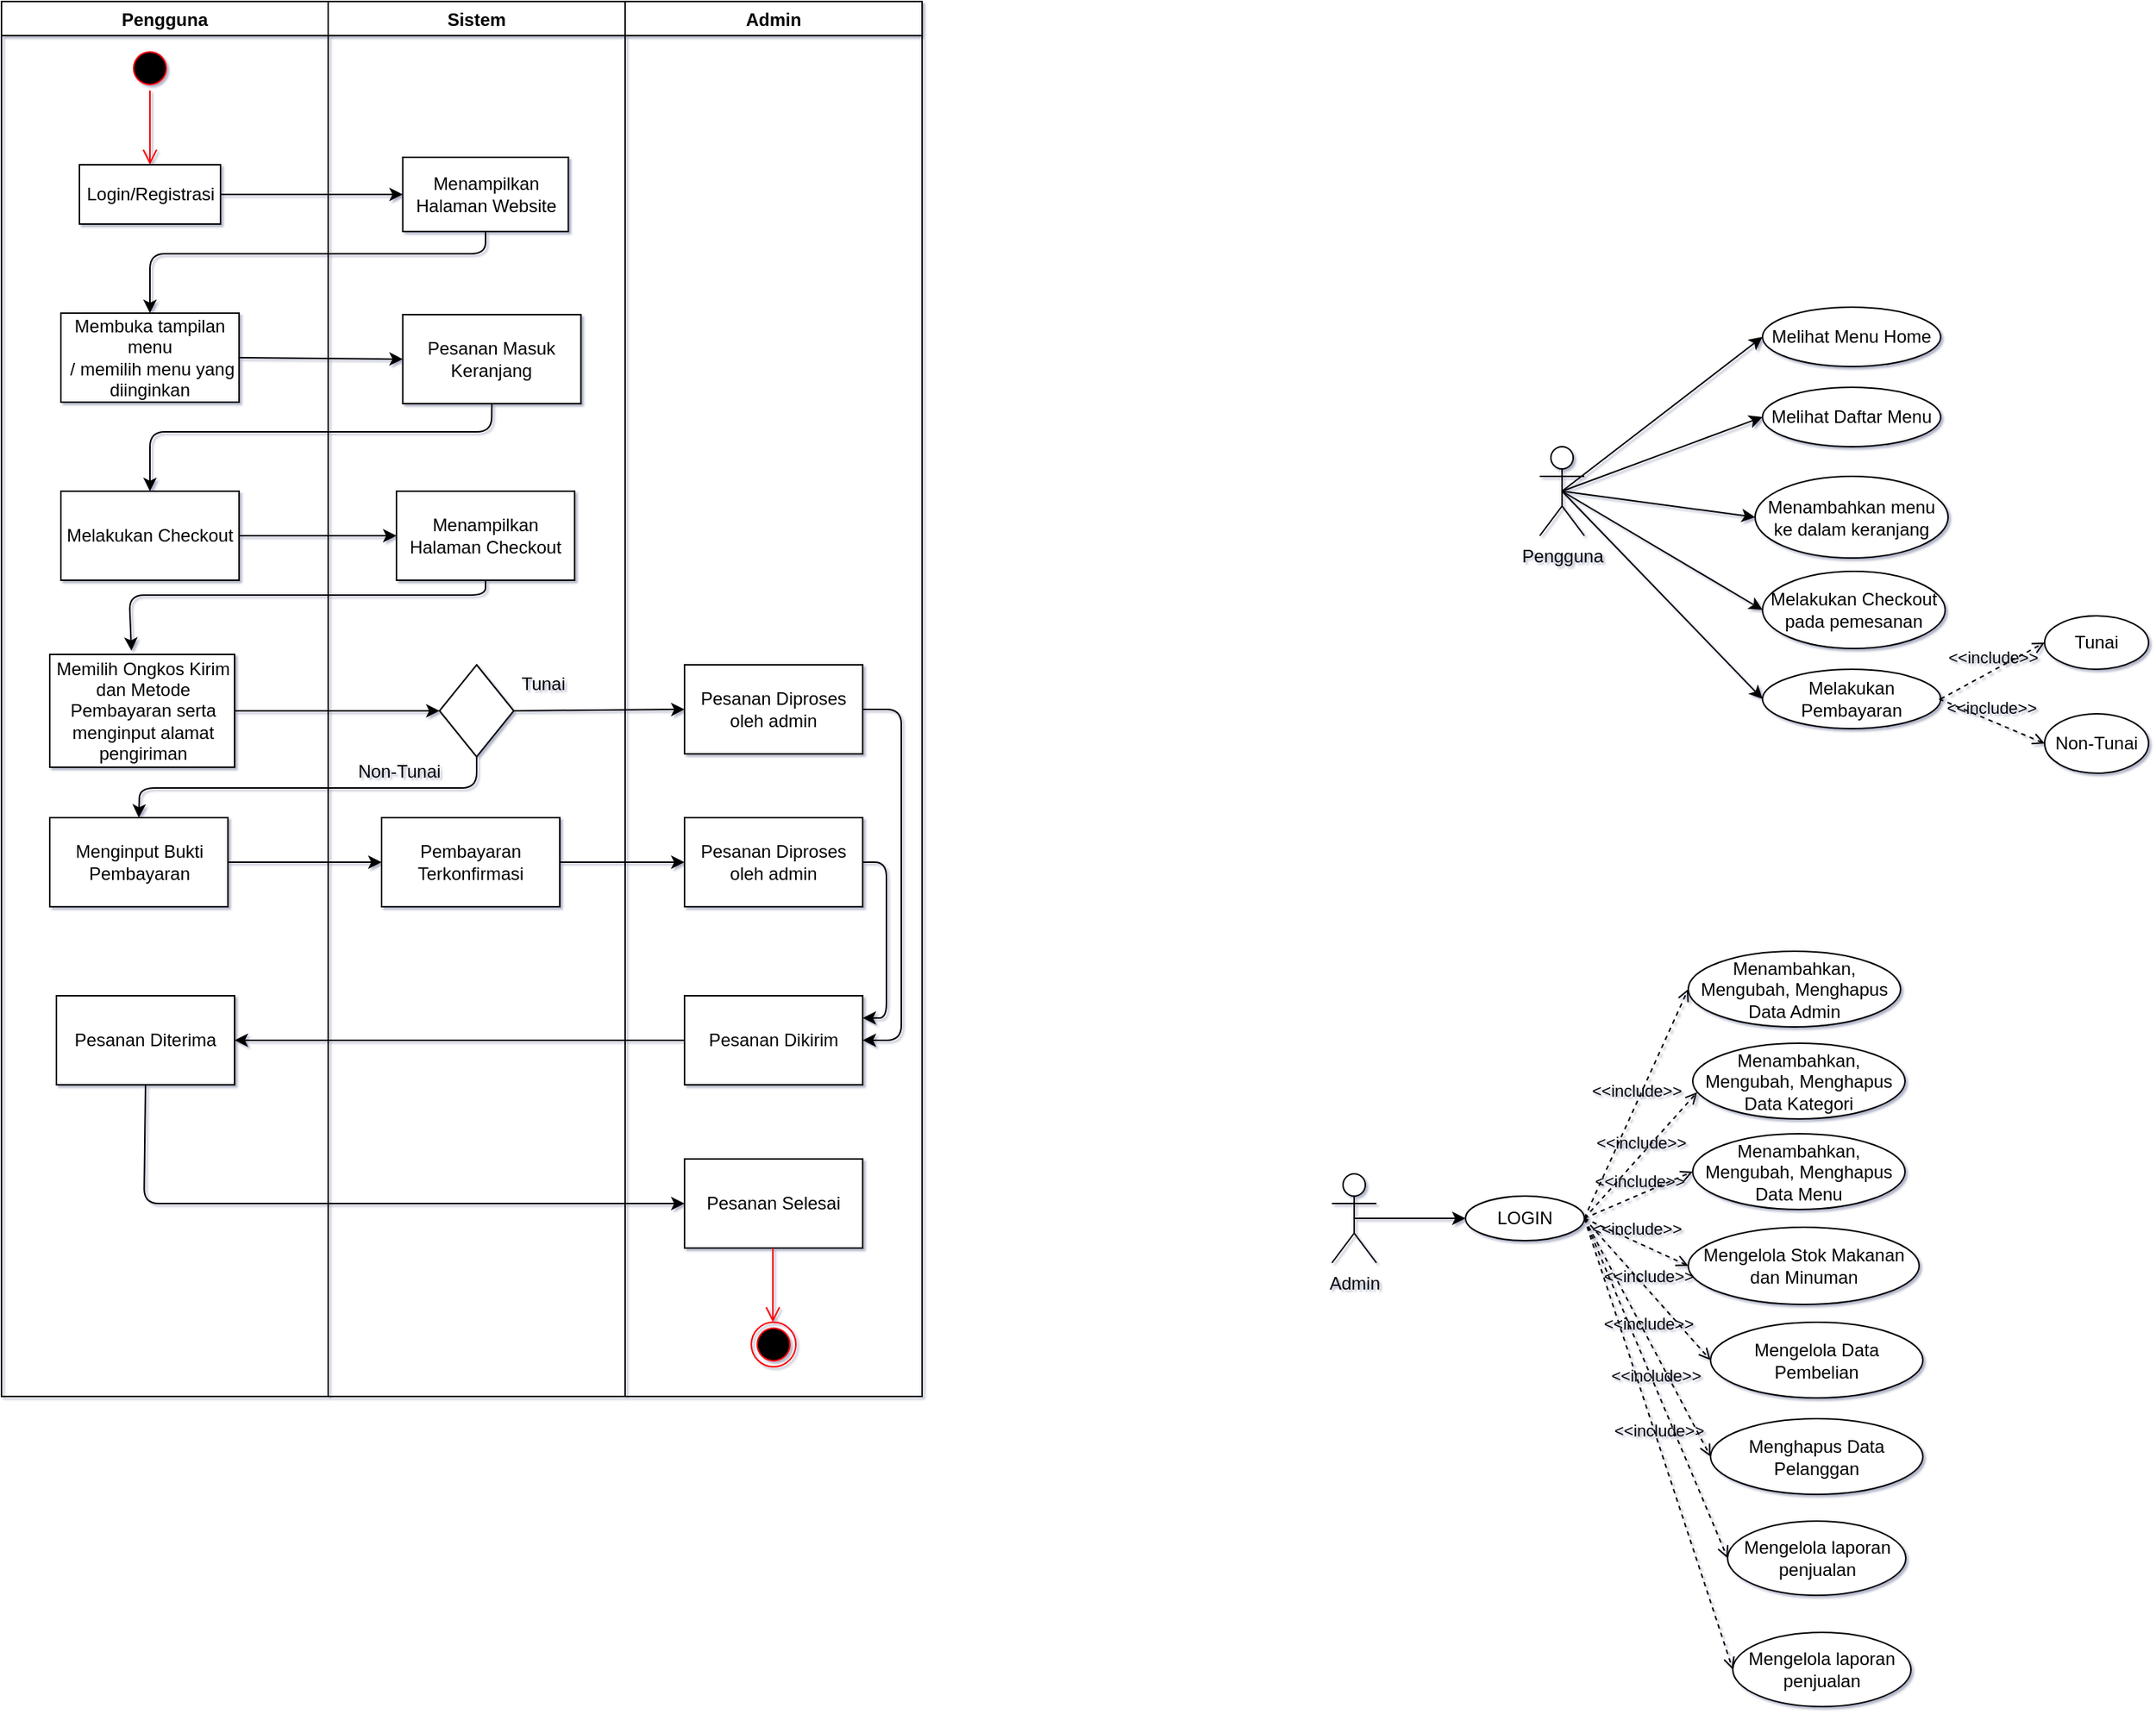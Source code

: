 <mxfile version="13.9.9" type="device"><diagram id="l9xE_aClUZv6BNR_3dwY" name="Page-1"><mxGraphModel dx="1486" dy="1606" grid="1" gridSize="10" guides="1" tooltips="1" connect="1" arrows="1" fold="1" page="0" pageScale="1" pageWidth="850" pageHeight="1100" math="0" shadow="1"><root><mxCell id="0"/><mxCell id="1" parent="0"/><mxCell id="jnRhVW4qFqkfFwR5sRwI-10" value="Pengguna" style="shape=umlActor;verticalLabelPosition=bottom;verticalAlign=top;html=1;outlineConnect=0;" parent="1" vertex="1"><mxGeometry x="940" y="-430" width="30" height="60" as="geometry"/></mxCell><mxCell id="jnRhVW4qFqkfFwR5sRwI-13" value="Admin" style="shape=umlActor;verticalLabelPosition=bottom;verticalAlign=top;html=1;outlineConnect=0;" parent="1" vertex="1"><mxGeometry x="800" y="60" width="30" height="60" as="geometry"/></mxCell><mxCell id="jnRhVW4qFqkfFwR5sRwI-14" value="Melihat Daftar Menu" style="ellipse;whiteSpace=wrap;html=1;" parent="1" vertex="1"><mxGeometry x="1090" y="-470" width="120" height="40" as="geometry"/></mxCell><mxCell id="jnRhVW4qFqkfFwR5sRwI-15" value="Menambahkan menu ke dalam keranjang" style="ellipse;whiteSpace=wrap;html=1;" parent="1" vertex="1"><mxGeometry x="1085" y="-410" width="130" height="55" as="geometry"/></mxCell><mxCell id="jnRhVW4qFqkfFwR5sRwI-16" value="Melakukan Checkout pada pemesanan" style="ellipse;whiteSpace=wrap;html=1;" parent="1" vertex="1"><mxGeometry x="1090" y="-346" width="123" height="52" as="geometry"/></mxCell><mxCell id="jnRhVW4qFqkfFwR5sRwI-17" value="Melakukan Pembayaran" style="ellipse;whiteSpace=wrap;html=1;" parent="1" vertex="1"><mxGeometry x="1090" y="-280" width="120" height="40" as="geometry"/></mxCell><mxCell id="jnRhVW4qFqkfFwR5sRwI-19" value="LOGIN" style="ellipse;whiteSpace=wrap;html=1;" parent="1" vertex="1"><mxGeometry x="890" y="75" width="80" height="30" as="geometry"/></mxCell><mxCell id="jnRhVW4qFqkfFwR5sRwI-20" value="" style="endArrow=classic;html=1;exitX=0.5;exitY=0.5;exitDx=0;exitDy=0;exitPerimeter=0;entryX=0;entryY=0.5;entryDx=0;entryDy=0;" parent="1" source="jnRhVW4qFqkfFwR5sRwI-13" target="jnRhVW4qFqkfFwR5sRwI-19" edge="1"><mxGeometry width="50" height="50" relative="1" as="geometry"><mxPoint x="1170" y="320" as="sourcePoint"/><mxPoint x="1220" y="270" as="targetPoint"/></mxGeometry></mxCell><mxCell id="jnRhVW4qFqkfFwR5sRwI-21" value="Menambahkan, Mengubah, Menghapus Data Admin" style="ellipse;whiteSpace=wrap;html=1;" parent="1" vertex="1"><mxGeometry x="1040" y="-90" width="143" height="51" as="geometry"/></mxCell><mxCell id="jnRhVW4qFqkfFwR5sRwI-24" value="Mengelola Stok Makanan dan Minuman" style="ellipse;whiteSpace=wrap;html=1;" parent="1" vertex="1"><mxGeometry x="1040" y="96" width="155.5" height="52" as="geometry"/></mxCell><mxCell id="jnRhVW4qFqkfFwR5sRwI-25" value="Mengelola laporan penjualan" style="ellipse;whiteSpace=wrap;html=1;" parent="1" vertex="1"><mxGeometry x="1070" y="369" width="120" height="50" as="geometry"/></mxCell><mxCell id="jnRhVW4qFqkfFwR5sRwI-26" value="&amp;lt;&amp;lt;include&amp;gt;&amp;gt;" style="edgeStyle=none;html=1;endArrow=open;verticalAlign=bottom;dashed=1;labelBackgroundColor=none;exitX=1;exitY=0.5;exitDx=0;exitDy=0;entryX=0;entryY=0.5;entryDx=0;entryDy=0;" parent="1" source="jnRhVW4qFqkfFwR5sRwI-19" target="jnRhVW4qFqkfFwR5sRwI-21" edge="1"><mxGeometry width="160" relative="1" as="geometry"><mxPoint x="1110" y="-10" as="sourcePoint"/><mxPoint x="1270" y="-10" as="targetPoint"/></mxGeometry></mxCell><mxCell id="jnRhVW4qFqkfFwR5sRwI-27" value="&amp;lt;&amp;lt;include&amp;gt;&amp;gt;" style="edgeStyle=none;html=1;endArrow=open;verticalAlign=bottom;dashed=1;labelBackgroundColor=none;exitX=1;exitY=0.5;exitDx=0;exitDy=0;entryX=0.021;entryY=0.647;entryDx=0;entryDy=0;entryPerimeter=0;" parent="1" source="jnRhVW4qFqkfFwR5sRwI-19" target="vWbu_SKk0uth1YKiRwd7-8" edge="1"><mxGeometry width="160" relative="1" as="geometry"><mxPoint x="1110" y="-10" as="sourcePoint"/><mxPoint x="1040" as="targetPoint"/></mxGeometry></mxCell><mxCell id="jnRhVW4qFqkfFwR5sRwI-29" value="&amp;lt;&amp;lt;include&amp;gt;&amp;gt;" style="edgeStyle=none;html=1;endArrow=open;verticalAlign=bottom;dashed=1;labelBackgroundColor=none;exitX=1;exitY=0.5;exitDx=0;exitDy=0;entryX=0;entryY=0.5;entryDx=0;entryDy=0;" parent="1" source="jnRhVW4qFqkfFwR5sRwI-19" target="jnRhVW4qFqkfFwR5sRwI-24" edge="1"><mxGeometry width="160" relative="1" as="geometry"><mxPoint x="1110" y="-10" as="sourcePoint"/><mxPoint x="1270" y="-10" as="targetPoint"/></mxGeometry></mxCell><mxCell id="jnRhVW4qFqkfFwR5sRwI-30" value="&amp;lt;&amp;lt;include&amp;gt;&amp;gt;" style="edgeStyle=none;html=1;endArrow=open;verticalAlign=bottom;dashed=1;labelBackgroundColor=none;exitX=1;exitY=0.5;exitDx=0;exitDy=0;entryX=0;entryY=0.5;entryDx=0;entryDy=0;" parent="1" source="jnRhVW4qFqkfFwR5sRwI-19" target="jnRhVW4qFqkfFwR5sRwI-25" edge="1"><mxGeometry width="160" relative="1" as="geometry"><mxPoint x="1110" y="-10" as="sourcePoint"/><mxPoint x="1040" y="210" as="targetPoint"/></mxGeometry></mxCell><mxCell id="jnRhVW4qFqkfFwR5sRwI-50" value="Tunai" style="ellipse;whiteSpace=wrap;html=1;" parent="1" vertex="1"><mxGeometry x="1280" y="-316" width="70" height="36" as="geometry"/></mxCell><mxCell id="jnRhVW4qFqkfFwR5sRwI-51" value="Non-Tunai" style="ellipse;whiteSpace=wrap;html=1;" parent="1" vertex="1"><mxGeometry x="1280" y="-250" width="70" height="40" as="geometry"/></mxCell><mxCell id="jnRhVW4qFqkfFwR5sRwI-52" value="&amp;lt;&amp;lt;include&amp;gt;&amp;gt;" style="edgeStyle=none;html=1;endArrow=open;verticalAlign=bottom;dashed=1;labelBackgroundColor=none;exitX=1;exitY=0.5;exitDx=0;exitDy=0;entryX=0;entryY=0.5;entryDx=0;entryDy=0;" parent="1" source="jnRhVW4qFqkfFwR5sRwI-17" target="jnRhVW4qFqkfFwR5sRwI-50" edge="1"><mxGeometry width="160" relative="1" as="geometry"><mxPoint x="1200" y="-380" as="sourcePoint"/><mxPoint x="1360" y="-380" as="targetPoint"/></mxGeometry></mxCell><mxCell id="jnRhVW4qFqkfFwR5sRwI-53" value="&amp;lt;&amp;lt;include&amp;gt;&amp;gt;" style="edgeStyle=none;html=1;endArrow=open;verticalAlign=bottom;dashed=1;labelBackgroundColor=none;entryX=0;entryY=0.5;entryDx=0;entryDy=0;" parent="1" target="jnRhVW4qFqkfFwR5sRwI-51" edge="1"><mxGeometry width="160" relative="1" as="geometry"><mxPoint x="1209" y="-260" as="sourcePoint"/><mxPoint x="1360" y="-380" as="targetPoint"/></mxGeometry></mxCell><mxCell id="jnRhVW4qFqkfFwR5sRwI-60" value="Pengguna" style="swimlane;" parent="1" vertex="1"><mxGeometry x="-96" y="-730" width="220" height="940" as="geometry"/></mxCell><mxCell id="jnRhVW4qFqkfFwR5sRwI-61" value="" style="ellipse;html=1;shape=startState;fillColor=#000000;strokeColor=#ff0000;" parent="jnRhVW4qFqkfFwR5sRwI-60" vertex="1"><mxGeometry x="85" y="30" width="30" height="30" as="geometry"/></mxCell><mxCell id="jnRhVW4qFqkfFwR5sRwI-62" value="" style="edgeStyle=orthogonalEdgeStyle;html=1;verticalAlign=bottom;endArrow=open;endSize=8;strokeColor=#ff0000;" parent="jnRhVW4qFqkfFwR5sRwI-60" source="jnRhVW4qFqkfFwR5sRwI-61" edge="1"><mxGeometry relative="1" as="geometry"><mxPoint x="100" y="110" as="targetPoint"/></mxGeometry></mxCell><mxCell id="jnRhVW4qFqkfFwR5sRwI-63" value="Login/Registrasi" style="html=1;" parent="jnRhVW4qFqkfFwR5sRwI-60" vertex="1"><mxGeometry x="52.5" y="110" width="95" height="40" as="geometry"/></mxCell><mxCell id="jnRhVW4qFqkfFwR5sRwI-74" value="Membuka tampilan menu&lt;br&gt;&amp;nbsp;/ memilih menu yang diinginkan" style="rounded=0;whiteSpace=wrap;html=1;" parent="jnRhVW4qFqkfFwR5sRwI-60" vertex="1"><mxGeometry x="40" y="210" width="120" height="60" as="geometry"/></mxCell><mxCell id="jnRhVW4qFqkfFwR5sRwI-76" value="Melakukan Checkout" style="rounded=0;whiteSpace=wrap;html=1;" parent="jnRhVW4qFqkfFwR5sRwI-60" vertex="1"><mxGeometry x="40" y="330" width="120" height="60" as="geometry"/></mxCell><mxCell id="jnRhVW4qFqkfFwR5sRwI-84" value="Memilih Ongkos Kirim dan Metode Pembayaran serta menginput alamat pengiriman" style="rounded=0;whiteSpace=wrap;html=1;" parent="jnRhVW4qFqkfFwR5sRwI-60" vertex="1"><mxGeometry x="32.5" y="440" width="124.5" height="76" as="geometry"/></mxCell><mxCell id="vWbu_SKk0uth1YKiRwd7-19" value="Menginput Bukti Pembayaran" style="rounded=0;whiteSpace=wrap;html=1;" vertex="1" parent="jnRhVW4qFqkfFwR5sRwI-60"><mxGeometry x="32.5" y="550" width="120" height="60" as="geometry"/></mxCell><mxCell id="vWbu_SKk0uth1YKiRwd7-30" value="Pesanan Diterima" style="rounded=0;whiteSpace=wrap;html=1;" vertex="1" parent="jnRhVW4qFqkfFwR5sRwI-60"><mxGeometry x="37" y="670" width="120" height="60" as="geometry"/></mxCell><mxCell id="jnRhVW4qFqkfFwR5sRwI-64" value="Sistem" style="swimlane;" parent="1" vertex="1"><mxGeometry x="124" y="-730" width="200" height="940" as="geometry"/></mxCell><mxCell id="jnRhVW4qFqkfFwR5sRwI-72" value="Menampilkan &lt;br&gt;Halaman Website" style="html=1;" parent="jnRhVW4qFqkfFwR5sRwI-64" vertex="1"><mxGeometry x="50.25" y="105" width="111.5" height="50" as="geometry"/></mxCell><mxCell id="jnRhVW4qFqkfFwR5sRwI-75" value="Pesanan Masuk Keranjang" style="rounded=0;whiteSpace=wrap;html=1;" parent="jnRhVW4qFqkfFwR5sRwI-64" vertex="1"><mxGeometry x="50.25" y="211" width="120" height="60" as="geometry"/></mxCell><mxCell id="jnRhVW4qFqkfFwR5sRwI-77" value="Menampilkan Halaman Checkout" style="rounded=0;whiteSpace=wrap;html=1;" parent="jnRhVW4qFqkfFwR5sRwI-64" vertex="1"><mxGeometry x="46" y="330" width="120" height="60" as="geometry"/></mxCell><mxCell id="vWbu_SKk0uth1YKiRwd7-18" value="" style="rhombus;whiteSpace=wrap;html=1;" vertex="1" parent="jnRhVW4qFqkfFwR5sRwI-64"><mxGeometry x="75" y="447" width="50" height="62" as="geometry"/></mxCell><mxCell id="vWbu_SKk0uth1YKiRwd7-23" value="Tunai" style="text;html=1;strokeColor=none;fillColor=none;align=center;verticalAlign=middle;whiteSpace=wrap;rounded=0;" vertex="1" parent="jnRhVW4qFqkfFwR5sRwI-64"><mxGeometry x="125" y="450" width="40" height="20" as="geometry"/></mxCell><mxCell id="vWbu_SKk0uth1YKiRwd7-24" value="Non-Tunai" style="text;html=1;strokeColor=none;fillColor=none;align=center;verticalAlign=middle;whiteSpace=wrap;rounded=0;" vertex="1" parent="jnRhVW4qFqkfFwR5sRwI-64"><mxGeometry x="16" y="509" width="64" height="20" as="geometry"/></mxCell><mxCell id="vWbu_SKk0uth1YKiRwd7-26" value="Pembayaran Terkonfirmasi" style="rounded=0;whiteSpace=wrap;html=1;" vertex="1" parent="jnRhVW4qFqkfFwR5sRwI-64"><mxGeometry x="36" y="550" width="120" height="60" as="geometry"/></mxCell><mxCell id="jnRhVW4qFqkfFwR5sRwI-68" value="Admin" style="swimlane;" parent="1" vertex="1"><mxGeometry x="324" y="-730" width="200" height="940" as="geometry"/></mxCell><mxCell id="vWbu_SKk0uth1YKiRwd7-20" value="Pesanan Diproses oleh admin" style="rounded=0;whiteSpace=wrap;html=1;" vertex="1" parent="jnRhVW4qFqkfFwR5sRwI-68"><mxGeometry x="40" y="447" width="120" height="60" as="geometry"/></mxCell><mxCell id="vWbu_SKk0uth1YKiRwd7-25" value="Pesanan Diproses oleh admin" style="rounded=0;whiteSpace=wrap;html=1;" vertex="1" parent="jnRhVW4qFqkfFwR5sRwI-68"><mxGeometry x="40" y="550" width="120" height="60" as="geometry"/></mxCell><mxCell id="vWbu_SKk0uth1YKiRwd7-29" value="Pesanan Dikirim" style="rounded=0;whiteSpace=wrap;html=1;" vertex="1" parent="jnRhVW4qFqkfFwR5sRwI-68"><mxGeometry x="40" y="670" width="120" height="60" as="geometry"/></mxCell><mxCell id="vWbu_SKk0uth1YKiRwd7-31" value="Pesanan Selesai" style="rounded=0;whiteSpace=wrap;html=1;" vertex="1" parent="jnRhVW4qFqkfFwR5sRwI-68"><mxGeometry x="40" y="780" width="120" height="60" as="geometry"/></mxCell><mxCell id="vWbu_SKk0uth1YKiRwd7-32" value="" style="endArrow=classic;html=1;exitX=1;exitY=0.5;exitDx=0;exitDy=0;entryX=1;entryY=0.5;entryDx=0;entryDy=0;" edge="1" parent="jnRhVW4qFqkfFwR5sRwI-68" source="vWbu_SKk0uth1YKiRwd7-20" target="vWbu_SKk0uth1YKiRwd7-29"><mxGeometry width="50" height="50" relative="1" as="geometry"><mxPoint x="-4" y="620" as="sourcePoint"/><mxPoint x="164" y="708" as="targetPoint"/><Array as="points"><mxPoint x="186" y="477"/><mxPoint x="186" y="700"/></Array></mxGeometry></mxCell><mxCell id="vWbu_SKk0uth1YKiRwd7-33" value="" style="endArrow=classic;html=1;exitX=1;exitY=0.5;exitDx=0;exitDy=0;entryX=1;entryY=0.25;entryDx=0;entryDy=0;" edge="1" parent="jnRhVW4qFqkfFwR5sRwI-68" source="vWbu_SKk0uth1YKiRwd7-25" target="vWbu_SKk0uth1YKiRwd7-29"><mxGeometry width="50" height="50" relative="1" as="geometry"><mxPoint x="-4" y="620" as="sourcePoint"/><mxPoint x="46" y="570" as="targetPoint"/><Array as="points"><mxPoint x="176" y="580"/><mxPoint x="176" y="685"/></Array></mxGeometry></mxCell><mxCell id="vWbu_SKk0uth1YKiRwd7-36" value="" style="ellipse;html=1;shape=endState;fillColor=#000000;strokeColor=#ff0000;" vertex="1" parent="jnRhVW4qFqkfFwR5sRwI-68"><mxGeometry x="85" y="890" width="30" height="30" as="geometry"/></mxCell><mxCell id="vWbu_SKk0uth1YKiRwd7-37" value="" style="edgeStyle=orthogonalEdgeStyle;html=1;verticalAlign=bottom;endArrow=open;endSize=8;strokeColor=#ff0000;" edge="1" parent="jnRhVW4qFqkfFwR5sRwI-68" source="vWbu_SKk0uth1YKiRwd7-31"><mxGeometry relative="1" as="geometry"><mxPoint x="99.5" y="890" as="targetPoint"/><mxPoint x="99.5" y="840" as="sourcePoint"/></mxGeometry></mxCell><mxCell id="jnRhVW4qFqkfFwR5sRwI-78" value="" style="endArrow=classic;html=1;exitX=1;exitY=0.5;exitDx=0;exitDy=0;entryX=0;entryY=0.5;entryDx=0;entryDy=0;" parent="1" source="jnRhVW4qFqkfFwR5sRwI-63" target="jnRhVW4qFqkfFwR5sRwI-72" edge="1"><mxGeometry width="50" height="50" relative="1" as="geometry"><mxPoint x="180" y="-380" as="sourcePoint"/><mxPoint x="230" y="-430" as="targetPoint"/></mxGeometry></mxCell><mxCell id="jnRhVW4qFqkfFwR5sRwI-79" value="" style="endArrow=classic;html=1;exitX=0.5;exitY=1;exitDx=0;exitDy=0;entryX=0.5;entryY=0;entryDx=0;entryDy=0;" parent="1" source="jnRhVW4qFqkfFwR5sRwI-72" target="jnRhVW4qFqkfFwR5sRwI-74" edge="1"><mxGeometry width="50" height="50" relative="1" as="geometry"><mxPoint x="180" y="-380" as="sourcePoint"/><mxPoint x="230" y="-430" as="targetPoint"/><Array as="points"><mxPoint x="230" y="-560"/><mxPoint x="4" y="-560"/></Array></mxGeometry></mxCell><mxCell id="jnRhVW4qFqkfFwR5sRwI-80" value="" style="endArrow=classic;html=1;exitX=1;exitY=0.5;exitDx=0;exitDy=0;entryX=0;entryY=0.5;entryDx=0;entryDy=0;" parent="1" source="jnRhVW4qFqkfFwR5sRwI-74" target="jnRhVW4qFqkfFwR5sRwI-75" edge="1"><mxGeometry width="50" height="50" relative="1" as="geometry"><mxPoint x="180" y="-380" as="sourcePoint"/><mxPoint x="230" y="-430" as="targetPoint"/></mxGeometry></mxCell><mxCell id="jnRhVW4qFqkfFwR5sRwI-81" value="" style="endArrow=classic;html=1;exitX=0.5;exitY=1;exitDx=0;exitDy=0;entryX=0.5;entryY=0;entryDx=0;entryDy=0;" parent="1" source="jnRhVW4qFqkfFwR5sRwI-75" target="jnRhVW4qFqkfFwR5sRwI-76" edge="1"><mxGeometry width="50" height="50" relative="1" as="geometry"><mxPoint x="180" y="-380" as="sourcePoint"/><mxPoint x="230" y="-430" as="targetPoint"/><Array as="points"><mxPoint x="234" y="-440"/><mxPoint x="4" y="-440"/></Array></mxGeometry></mxCell><mxCell id="jnRhVW4qFqkfFwR5sRwI-82" value="" style="endArrow=classic;html=1;exitX=1;exitY=0.5;exitDx=0;exitDy=0;entryX=0;entryY=0.5;entryDx=0;entryDy=0;" parent="1" source="jnRhVW4qFqkfFwR5sRwI-76" target="jnRhVW4qFqkfFwR5sRwI-77" edge="1"><mxGeometry width="50" height="50" relative="1" as="geometry"><mxPoint x="180" y="-380" as="sourcePoint"/><mxPoint x="230" y="-430" as="targetPoint"/></mxGeometry></mxCell><mxCell id="jnRhVW4qFqkfFwR5sRwI-83" value="" style="endArrow=classic;html=1;exitX=0.5;exitY=1;exitDx=0;exitDy=0;entryX=0.442;entryY=-0.033;entryDx=0;entryDy=0;entryPerimeter=0;" parent="1" source="jnRhVW4qFqkfFwR5sRwI-77" target="jnRhVW4qFqkfFwR5sRwI-84" edge="1"><mxGeometry width="50" height="50" relative="1" as="geometry"><mxPoint x="415" y="-340" as="sourcePoint"/><mxPoint x="220" y="-260" as="targetPoint"/><Array as="points"><mxPoint x="230" y="-330"/><mxPoint x="-10" y="-330"/></Array></mxGeometry></mxCell><mxCell id="jnRhVW4qFqkfFwR5sRwI-87" value="" style="endArrow=classic;html=1;exitX=1;exitY=0.5;exitDx=0;exitDy=0;entryX=0;entryY=0.5;entryDx=0;entryDy=0;" parent="1" source="jnRhVW4qFqkfFwR5sRwI-84" target="vWbu_SKk0uth1YKiRwd7-18" edge="1"><mxGeometry width="50" height="50" relative="1" as="geometry"><mxPoint x="180" y="-400" as="sourcePoint"/><mxPoint x="162" y="-252" as="targetPoint"/></mxGeometry></mxCell><mxCell id="vWbu_SKk0uth1YKiRwd7-1" value="Melihat Menu Home" style="ellipse;whiteSpace=wrap;html=1;" vertex="1" parent="1"><mxGeometry x="1090" y="-524" width="120" height="40" as="geometry"/></mxCell><mxCell id="vWbu_SKk0uth1YKiRwd7-3" value="" style="endArrow=classic;html=1;exitX=0.5;exitY=0.5;exitDx=0;exitDy=0;exitPerimeter=0;entryX=0;entryY=0.5;entryDx=0;entryDy=0;" edge="1" parent="1" source="jnRhVW4qFqkfFwR5sRwI-10" target="vWbu_SKk0uth1YKiRwd7-1"><mxGeometry width="50" height="50" relative="1" as="geometry"><mxPoint x="1073" y="-109" as="sourcePoint"/><mxPoint x="1123" y="-159" as="targetPoint"/></mxGeometry></mxCell><mxCell id="vWbu_SKk0uth1YKiRwd7-4" value="" style="endArrow=classic;html=1;entryX=0;entryY=0.5;entryDx=0;entryDy=0;exitX=0.5;exitY=0.5;exitDx=0;exitDy=0;exitPerimeter=0;" edge="1" parent="1" source="jnRhVW4qFqkfFwR5sRwI-10" target="jnRhVW4qFqkfFwR5sRwI-14"><mxGeometry width="50" height="50" relative="1" as="geometry"><mxPoint x="904" y="-414" as="sourcePoint"/><mxPoint x="1123" y="-159" as="targetPoint"/></mxGeometry></mxCell><mxCell id="vWbu_SKk0uth1YKiRwd7-5" value="" style="endArrow=classic;html=1;exitX=0.5;exitY=0.5;exitDx=0;exitDy=0;exitPerimeter=0;entryX=0;entryY=0.5;entryDx=0;entryDy=0;" edge="1" parent="1" source="jnRhVW4qFqkfFwR5sRwI-10" target="jnRhVW4qFqkfFwR5sRwI-15"><mxGeometry width="50" height="50" relative="1" as="geometry"><mxPoint x="1073" y="-109" as="sourcePoint"/><mxPoint x="1123" y="-159" as="targetPoint"/></mxGeometry></mxCell><mxCell id="vWbu_SKk0uth1YKiRwd7-6" value="" style="endArrow=classic;html=1;exitX=0.5;exitY=0.5;exitDx=0;exitDy=0;exitPerimeter=0;entryX=0;entryY=0.5;entryDx=0;entryDy=0;" edge="1" parent="1" source="jnRhVW4qFqkfFwR5sRwI-10" target="jnRhVW4qFqkfFwR5sRwI-16"><mxGeometry width="50" height="50" relative="1" as="geometry"><mxPoint x="1073" y="-109" as="sourcePoint"/><mxPoint x="1123" y="-159" as="targetPoint"/></mxGeometry></mxCell><mxCell id="vWbu_SKk0uth1YKiRwd7-7" value="" style="endArrow=classic;html=1;exitX=0.5;exitY=0.5;exitDx=0;exitDy=0;exitPerimeter=0;entryX=0;entryY=0.5;entryDx=0;entryDy=0;" edge="1" parent="1" source="jnRhVW4qFqkfFwR5sRwI-10" target="jnRhVW4qFqkfFwR5sRwI-17"><mxGeometry width="50" height="50" relative="1" as="geometry"><mxPoint x="1073" y="-109" as="sourcePoint"/><mxPoint x="1123" y="-159" as="targetPoint"/></mxGeometry></mxCell><mxCell id="vWbu_SKk0uth1YKiRwd7-8" value="Menambahkan, Mengubah, Menghapus Data Kategori" style="ellipse;whiteSpace=wrap;html=1;" vertex="1" parent="1"><mxGeometry x="1043" y="-28" width="143" height="51" as="geometry"/></mxCell><mxCell id="vWbu_SKk0uth1YKiRwd7-9" value="Menambahkan, Mengubah, Menghapus Data Menu" style="ellipse;whiteSpace=wrap;html=1;" vertex="1" parent="1"><mxGeometry x="1043" y="33" width="143" height="51" as="geometry"/></mxCell><mxCell id="vWbu_SKk0uth1YKiRwd7-10" value="Mengelola Data Pembelian" style="ellipse;whiteSpace=wrap;html=1;" vertex="1" parent="1"><mxGeometry x="1055" y="160" width="143" height="51" as="geometry"/></mxCell><mxCell id="vWbu_SKk0uth1YKiRwd7-11" value="Menghapus Data Pelanggan" style="ellipse;whiteSpace=wrap;html=1;" vertex="1" parent="1"><mxGeometry x="1055" y="225" width="143" height="51" as="geometry"/></mxCell><mxCell id="vWbu_SKk0uth1YKiRwd7-12" value="Mengelola laporan penjualan" style="ellipse;whiteSpace=wrap;html=1;" vertex="1" parent="1"><mxGeometry x="1066.5" y="294" width="120" height="50" as="geometry"/></mxCell><mxCell id="vWbu_SKk0uth1YKiRwd7-13" value="&amp;lt;&amp;lt;include&amp;gt;&amp;gt;" style="edgeStyle=none;html=1;endArrow=open;verticalAlign=bottom;dashed=1;labelBackgroundColor=none;exitX=1;exitY=0.5;exitDx=0;exitDy=0;entryX=0;entryY=0.5;entryDx=0;entryDy=0;" edge="1" parent="1" source="jnRhVW4qFqkfFwR5sRwI-19" target="vWbu_SKk0uth1YKiRwd7-9"><mxGeometry width="160" relative="1" as="geometry"><mxPoint x="1167" y="52" as="sourcePoint"/><mxPoint x="1327" y="52" as="targetPoint"/></mxGeometry></mxCell><mxCell id="vWbu_SKk0uth1YKiRwd7-14" value="&amp;lt;&amp;lt;include&amp;gt;&amp;gt;" style="edgeStyle=none;html=1;endArrow=open;verticalAlign=bottom;dashed=1;labelBackgroundColor=none;exitX=1;exitY=0.5;exitDx=0;exitDy=0;entryX=0;entryY=0.5;entryDx=0;entryDy=0;" edge="1" parent="1" source="jnRhVW4qFqkfFwR5sRwI-19" target="vWbu_SKk0uth1YKiRwd7-10"><mxGeometry width="160" relative="1" as="geometry"><mxPoint x="1167" y="52" as="sourcePoint"/><mxPoint x="1309" y="232" as="targetPoint"/></mxGeometry></mxCell><mxCell id="vWbu_SKk0uth1YKiRwd7-15" value="&amp;lt;&amp;lt;include&amp;gt;&amp;gt;" style="edgeStyle=none;html=1;endArrow=open;verticalAlign=bottom;dashed=1;labelBackgroundColor=none;exitX=1;exitY=0.5;exitDx=0;exitDy=0;entryX=0;entryY=0.5;entryDx=0;entryDy=0;" edge="1" parent="1" source="jnRhVW4qFqkfFwR5sRwI-19" target="vWbu_SKk0uth1YKiRwd7-12"><mxGeometry width="160" relative="1" as="geometry"><mxPoint x="1167" y="52" as="sourcePoint"/><mxPoint x="1327" y="52" as="targetPoint"/></mxGeometry></mxCell><mxCell id="vWbu_SKk0uth1YKiRwd7-16" value="&amp;lt;&amp;lt;include&amp;gt;&amp;gt;" style="edgeStyle=none;html=1;endArrow=open;verticalAlign=bottom;dashed=1;labelBackgroundColor=none;exitX=1;exitY=0.5;exitDx=0;exitDy=0;entryX=0;entryY=0.5;entryDx=0;entryDy=0;" edge="1" parent="1" source="jnRhVW4qFqkfFwR5sRwI-19" target="vWbu_SKk0uth1YKiRwd7-11"><mxGeometry width="160" relative="1" as="geometry"><mxPoint x="1167" y="52" as="sourcePoint"/><mxPoint x="1327" y="52" as="targetPoint"/></mxGeometry></mxCell><mxCell id="vWbu_SKk0uth1YKiRwd7-21" value="" style="endArrow=classic;html=1;exitX=1;exitY=0.5;exitDx=0;exitDy=0;entryX=0;entryY=0.5;entryDx=0;entryDy=0;" edge="1" parent="1" source="vWbu_SKk0uth1YKiRwd7-18" target="vWbu_SKk0uth1YKiRwd7-20"><mxGeometry width="50" height="50" relative="1" as="geometry"><mxPoint x="320" y="-190" as="sourcePoint"/><mxPoint x="370" y="-240" as="targetPoint"/></mxGeometry></mxCell><mxCell id="vWbu_SKk0uth1YKiRwd7-22" value="" style="endArrow=classic;html=1;exitX=0.5;exitY=1;exitDx=0;exitDy=0;entryX=0.5;entryY=0;entryDx=0;entryDy=0;" edge="1" parent="1" source="vWbu_SKk0uth1YKiRwd7-18" target="vWbu_SKk0uth1YKiRwd7-19"><mxGeometry width="50" height="50" relative="1" as="geometry"><mxPoint x="320" y="-190" as="sourcePoint"/><mxPoint x="370" y="-240" as="targetPoint"/><Array as="points"><mxPoint x="224" y="-200"/><mxPoint x="-3" y="-200"/></Array></mxGeometry></mxCell><mxCell id="vWbu_SKk0uth1YKiRwd7-27" value="" style="endArrow=classic;html=1;exitX=1;exitY=0.5;exitDx=0;exitDy=0;" edge="1" parent="1" source="vWbu_SKk0uth1YKiRwd7-19" target="vWbu_SKk0uth1YKiRwd7-26"><mxGeometry width="50" height="50" relative="1" as="geometry"><mxPoint x="320" y="-310" as="sourcePoint"/><mxPoint x="370" y="-360" as="targetPoint"/></mxGeometry></mxCell><mxCell id="vWbu_SKk0uth1YKiRwd7-28" value="" style="endArrow=classic;html=1;exitX=1;exitY=0.5;exitDx=0;exitDy=0;entryX=0;entryY=0.5;entryDx=0;entryDy=0;" edge="1" parent="1" source="vWbu_SKk0uth1YKiRwd7-26" target="vWbu_SKk0uth1YKiRwd7-25"><mxGeometry width="50" height="50" relative="1" as="geometry"><mxPoint x="320" y="-310" as="sourcePoint"/><mxPoint x="370" y="-360" as="targetPoint"/></mxGeometry></mxCell><mxCell id="vWbu_SKk0uth1YKiRwd7-34" value="" style="endArrow=classic;html=1;exitX=0;exitY=0.5;exitDx=0;exitDy=0;" edge="1" parent="1" source="vWbu_SKk0uth1YKiRwd7-29" target="vWbu_SKk0uth1YKiRwd7-30"><mxGeometry width="50" height="50" relative="1" as="geometry"><mxPoint x="320" y="-10" as="sourcePoint"/><mxPoint x="370" y="-60" as="targetPoint"/></mxGeometry></mxCell><mxCell id="vWbu_SKk0uth1YKiRwd7-35" value="" style="endArrow=classic;html=1;exitX=0.5;exitY=1;exitDx=0;exitDy=0;entryX=0;entryY=0.5;entryDx=0;entryDy=0;" edge="1" parent="1" source="vWbu_SKk0uth1YKiRwd7-30" target="vWbu_SKk0uth1YKiRwd7-31"><mxGeometry width="50" height="50" relative="1" as="geometry"><mxPoint x="320" y="-10" as="sourcePoint"/><mxPoint x="370" y="-60" as="targetPoint"/><Array as="points"><mxPoint y="80"/></Array></mxGeometry></mxCell></root></mxGraphModel></diagram></mxfile>